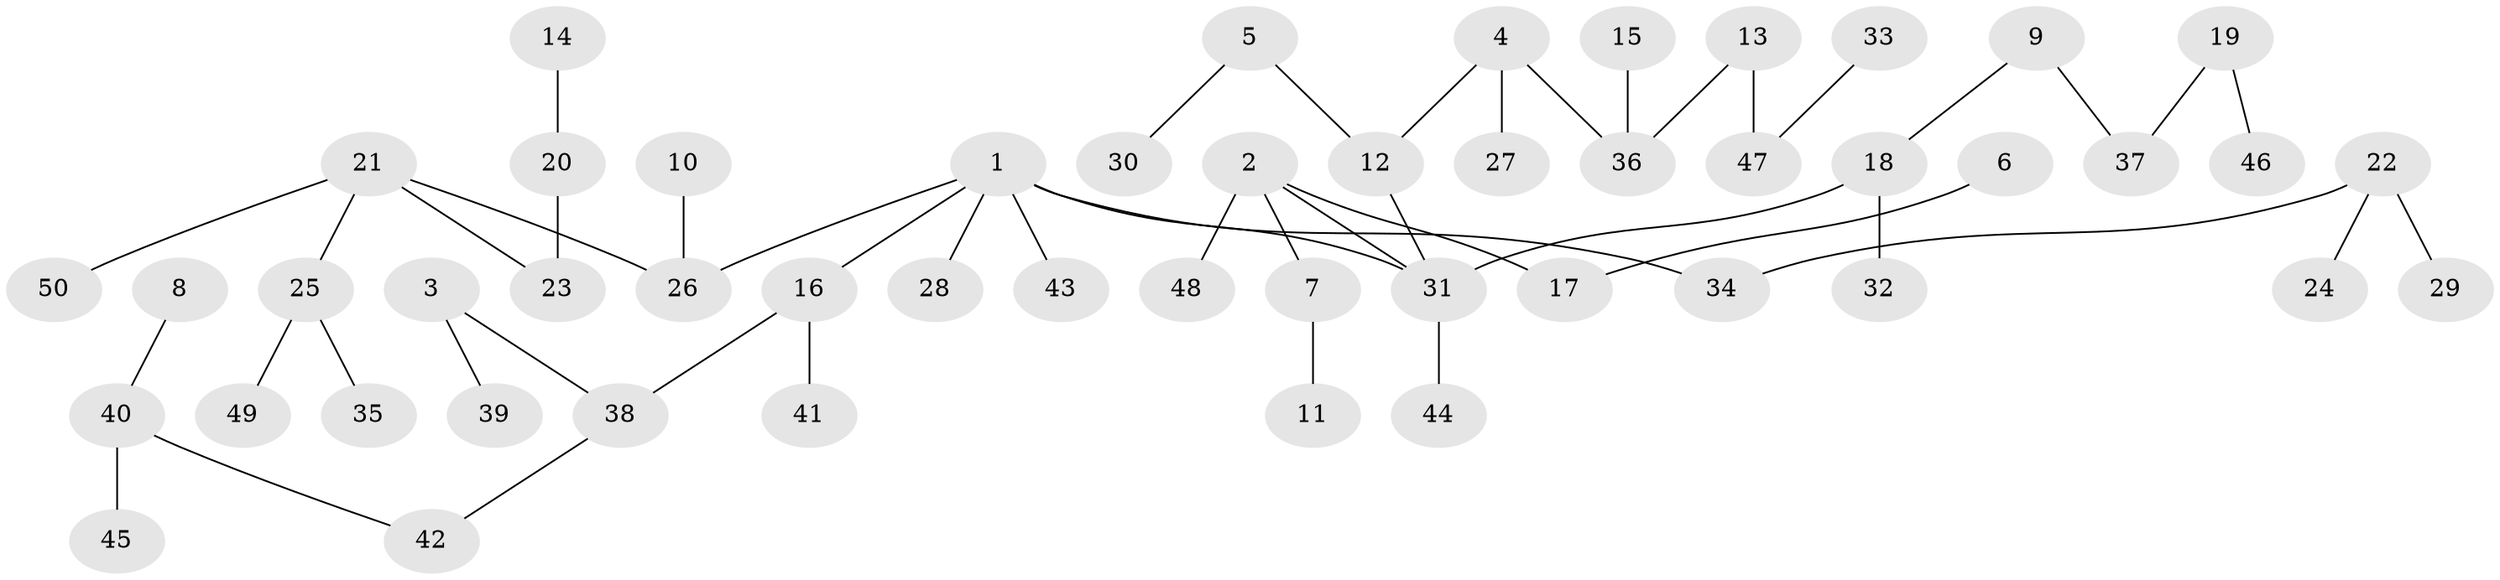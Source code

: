 // original degree distribution, {2: 0.23, 5: 0.04, 6: 0.02, 3: 0.11, 4: 0.09, 1: 0.51}
// Generated by graph-tools (version 1.1) at 2025/37/03/04/25 23:37:17]
// undirected, 50 vertices, 49 edges
graph export_dot {
  node [color=gray90,style=filled];
  1;
  2;
  3;
  4;
  5;
  6;
  7;
  8;
  9;
  10;
  11;
  12;
  13;
  14;
  15;
  16;
  17;
  18;
  19;
  20;
  21;
  22;
  23;
  24;
  25;
  26;
  27;
  28;
  29;
  30;
  31;
  32;
  33;
  34;
  35;
  36;
  37;
  38;
  39;
  40;
  41;
  42;
  43;
  44;
  45;
  46;
  47;
  48;
  49;
  50;
  1 -- 16 [weight=1.0];
  1 -- 26 [weight=1.0];
  1 -- 28 [weight=1.0];
  1 -- 31 [weight=1.0];
  1 -- 34 [weight=1.0];
  1 -- 43 [weight=1.0];
  2 -- 7 [weight=1.0];
  2 -- 17 [weight=1.0];
  2 -- 31 [weight=1.0];
  2 -- 48 [weight=1.0];
  3 -- 38 [weight=1.0];
  3 -- 39 [weight=1.0];
  4 -- 12 [weight=1.0];
  4 -- 27 [weight=1.0];
  4 -- 36 [weight=1.0];
  5 -- 12 [weight=1.0];
  5 -- 30 [weight=1.0];
  6 -- 17 [weight=1.0];
  7 -- 11 [weight=1.0];
  8 -- 40 [weight=1.0];
  9 -- 18 [weight=1.0];
  9 -- 37 [weight=1.0];
  10 -- 26 [weight=1.0];
  12 -- 31 [weight=1.0];
  13 -- 36 [weight=1.0];
  13 -- 47 [weight=1.0];
  14 -- 20 [weight=1.0];
  15 -- 36 [weight=1.0];
  16 -- 38 [weight=1.0];
  16 -- 41 [weight=1.0];
  18 -- 31 [weight=1.0];
  18 -- 32 [weight=1.0];
  19 -- 37 [weight=1.0];
  19 -- 46 [weight=1.0];
  20 -- 23 [weight=1.0];
  21 -- 23 [weight=1.0];
  21 -- 25 [weight=1.0];
  21 -- 26 [weight=1.0];
  21 -- 50 [weight=1.0];
  22 -- 24 [weight=1.0];
  22 -- 29 [weight=1.0];
  22 -- 34 [weight=1.0];
  25 -- 35 [weight=1.0];
  25 -- 49 [weight=1.0];
  31 -- 44 [weight=1.0];
  33 -- 47 [weight=1.0];
  38 -- 42 [weight=1.0];
  40 -- 42 [weight=1.0];
  40 -- 45 [weight=1.0];
}
